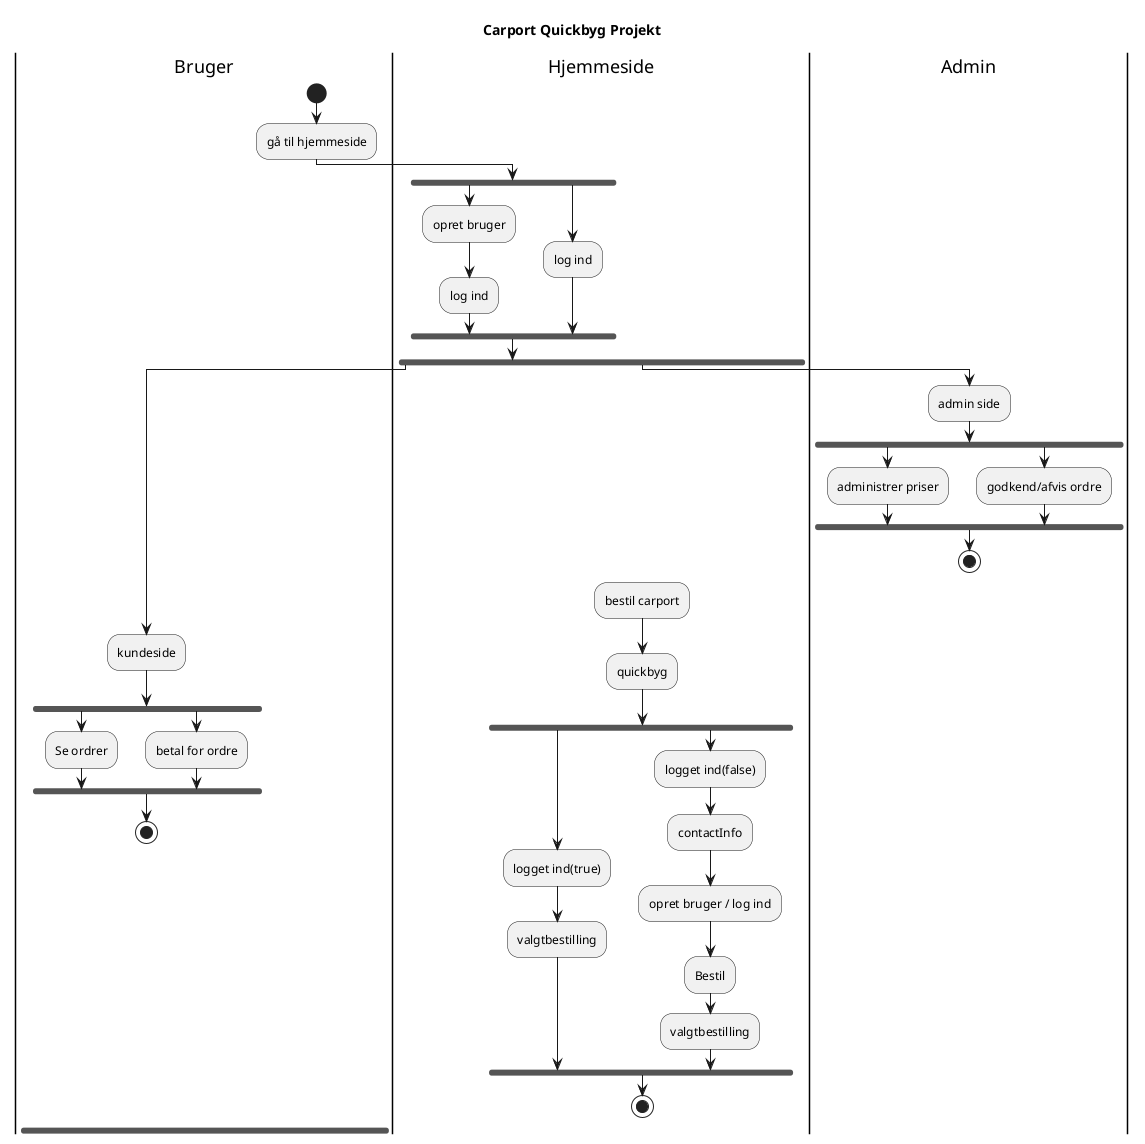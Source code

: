 @startuml
Title Carport Quickbyg Projekt
|Bruger|
start
:gå til hjemmeside;
|Hjemmeside|

fork
:opret bruger; 
:log ind;
fork again
:log ind;
end fork
fork
|Bruger|
:kundeside;
fork
:Se ordrer;
fork again
:betal for ordre;
end fork
stop
fork again
|Admin|
:admin side;
fork
:administrer priser;
fork again
:godkend/afvis ordre;
end fork
stop
|Hjemmeside|
:bestil carport;
:quickbyg;
fork
:logget ind(true);
:valgtbestilling;
fork again
:logget ind(false);
:contactInfo;
:opret bruger / log ind;
:Bestil;
:valgtbestilling;
end fork
stop
@enduml

